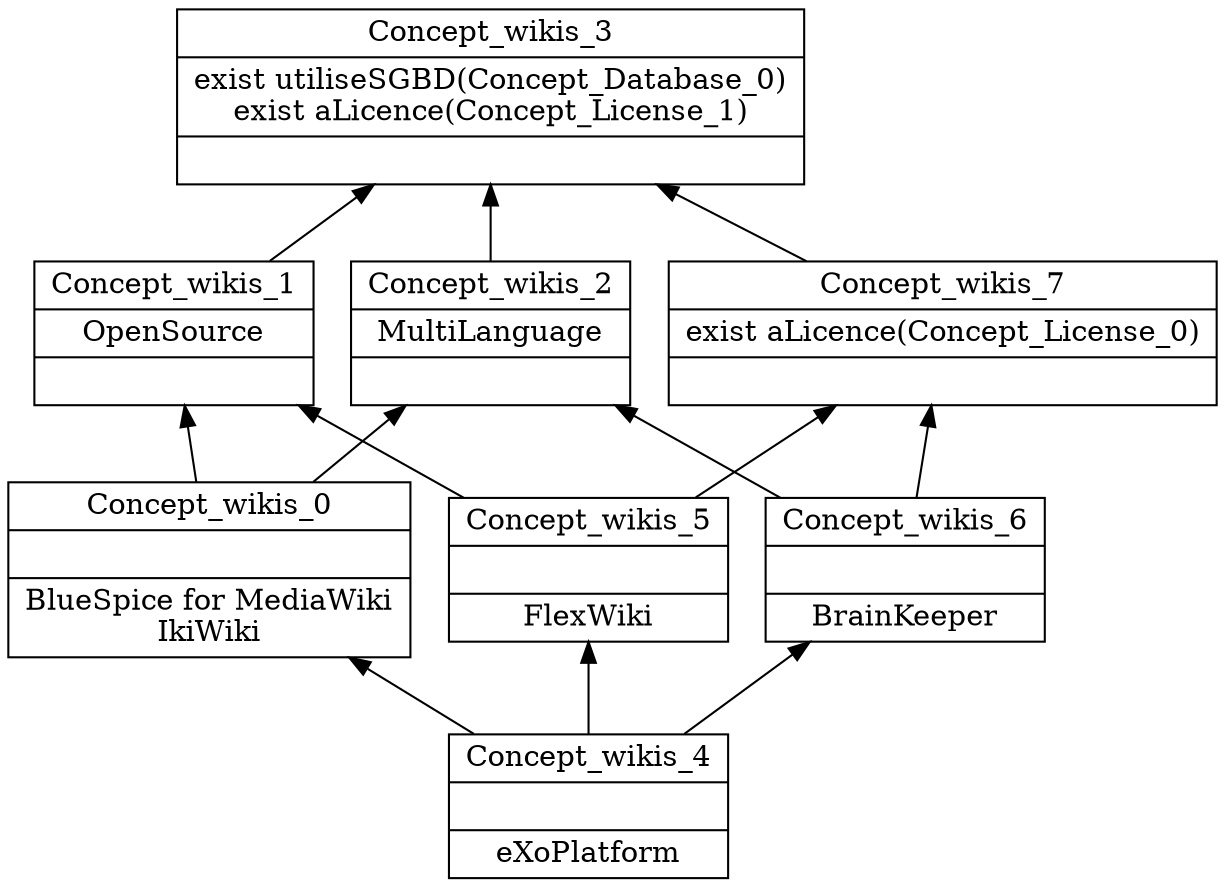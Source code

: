 digraph G { 
	rankdir=BT;
1 [shape=record,label="{Concept_wikis_3|exist utiliseSGBD(Concept_Database_0)\nexist aLicence(Concept_License_1)\n|}"];
2 [shape=record,label="{Concept_wikis_1|OpenSource\n|}"];
3 [shape=record,label="{Concept_wikis_0||BlueSpice for MediaWiki\nIkiWiki\n}"];
4 [shape=record,label="{Concept_wikis_2|MultiLanguage\n|}"];
5 [shape=record,label="{Concept_wikis_4||eXoPlatform\n}"];
6 [shape=record,label="{Concept_wikis_5||FlexWiki\n}"];
7 [shape=record,label="{Concept_wikis_6||BrainKeeper\n}"];
8 [shape=record,label="{Concept_wikis_7|exist aLicence(Concept_License_0)\n|}"];
	2 -> 1
	8 -> 1
	4 -> 1
	3 -> 2
	6 -> 2
	5 -> 3
	3 -> 4
	7 -> 4
	5 -> 6
	5 -> 7
	7 -> 8
	6 -> 8
}